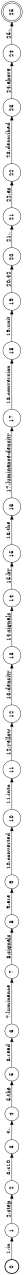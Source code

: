 digraph FST {
rankdir = LR;
size = "8.5,11";
label = "";
center = 1;
orientation = Landscape;
ranksep = "0.4";
nodesep = "0.25";
0 [label = "0", shape = circle, style = bold, fontsize = 14]
	0 -> 1 [label = "1:in", fontsize = 14];
1 [label = "1", shape = circle, style = solid, fontsize = 14]
	1 -> 2 [label = "2:step", fontsize = 14];
2 [label = "2", shape = circle, style = solid, fontsize = 14]
	2 -> 3 [label = "3:s10", fontsize = 14];
3 [label = "3", shape = circle, style = solid, fontsize = 14]
	3 -> 4 [label = "4:,", fontsize = 14];
4 [label = "4", shape = circle, style = solid, fontsize = 14]
	4 -> 5 [label = "5:the", fontsize = 14];
5 [label = "5", shape = circle, style = solid, fontsize = 14]
	5 -> 6 [label = "6:read", fontsize = 14];
6 [label = "6", shape = circle, style = solid, fontsize = 14]
	6 -> 7 [label = "7:luminance", fontsize = 14];
7 [label = "7", shape = circle, style = solid, fontsize = 14]
	7 -> 8 [label = "8:signals", fontsize = 14];
8 [label = "8", shape = circle, style = solid, fontsize = 14]
	8 -> 9 [label = "9:are", fontsize = 14];
9 [label = "9", shape = circle, style = solid, fontsize = 14]
	9 -> 10 [label = "10:converted", fontsize = 14];
10 [label = "10", shape = circle, style = solid, fontsize = 14]
	10 -> 11 [label = "11:into", fontsize = 14];
11 [label = "11", shape = circle, style = solid, fontsize = 14]
	11 -> 12 [label = "12:yellow", fontsize = 14];
12 [label = "12", shape = circle, style = solid, fontsize = 14]
	12 -> 13 [label = "13:density", fontsize = 14];
13 [label = "13", shape = circle, style = solid, fontsize = 14]
	13 -> 14 [label = "14:signals", fontsize = 14];
14 [label = "14", shape = circle, style = solid, fontsize = 14]
	14 -> 15 [label = "15:by", fontsize = 14];
15 [label = "15", shape = circle, style = solid, fontsize = 14]
	15 -> 16 [label = "16:the", fontsize = 14];
16 [label = "16", shape = circle, style = solid, fontsize = 14]
	16 -> 17 [label = "17:luminance-density", fontsize = 14];
17 [label = "17", shape = circle, style = solid, fontsize = 14]
	17 -> 18 [label = "18:conversion", fontsize = 14];
18 [label = "18", shape = circle, style = solid, fontsize = 14]
	18 -> 19 [label = "19:unit", fontsize = 14];
19 [label = "19", shape = circle, style = solid, fontsize = 14]
	19 -> 20 [label = "20:42", fontsize = 14];
20 [label = "20", shape = circle, style = solid, fontsize = 14]
	20 -> 21 [label = "21:,", fontsize = 14];
21 [label = "21", shape = circle, style = solid, fontsize = 14]
	21 -> 22 [label = "22:as", fontsize = 14];
22 [label = "22", shape = circle, style = solid, fontsize = 14]
	22 -> 23 [label = "23:described", fontsize = 14];
23 [label = "23", shape = circle, style = solid, fontsize = 14]
	23 -> 24 [label = "24:above", fontsize = 14];
24 [label = "24", shape = circle, style = solid, fontsize = 14]
	24 -> 25 [label = "25:.", fontsize = 14];
25 [label = "25", shape = doublecircle, style = solid, fontsize = 14]
}

